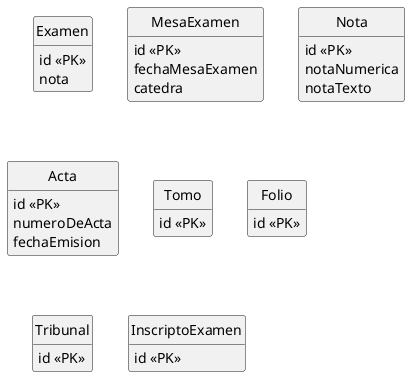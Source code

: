 @startuml
hide circle
hide empty methods

entity Examen{
    id <<PK>>
    nota
}

entity MesaExamen{
    id <<PK>>
    fechaMesaExamen
    catedra

}

entity Nota{
    id <<PK>>
    notaNumerica
    notaTexto
}

'La entidad acta y examen se deberian poder absorber ya que son 1 a 1
'Una acta tiene tomos y un tomo tiene actas???
entity Acta{
    id <<PK>>
    numeroDeActa
    fechaEmision
}

entity Tomo{
    id <<PK>>
}

entity Folio{
    id <<PK>>
}

entity Tribunal{
    id <<PK>>
}

entity InscriptoExamen{
    id <<PK>>
}

@enduml
